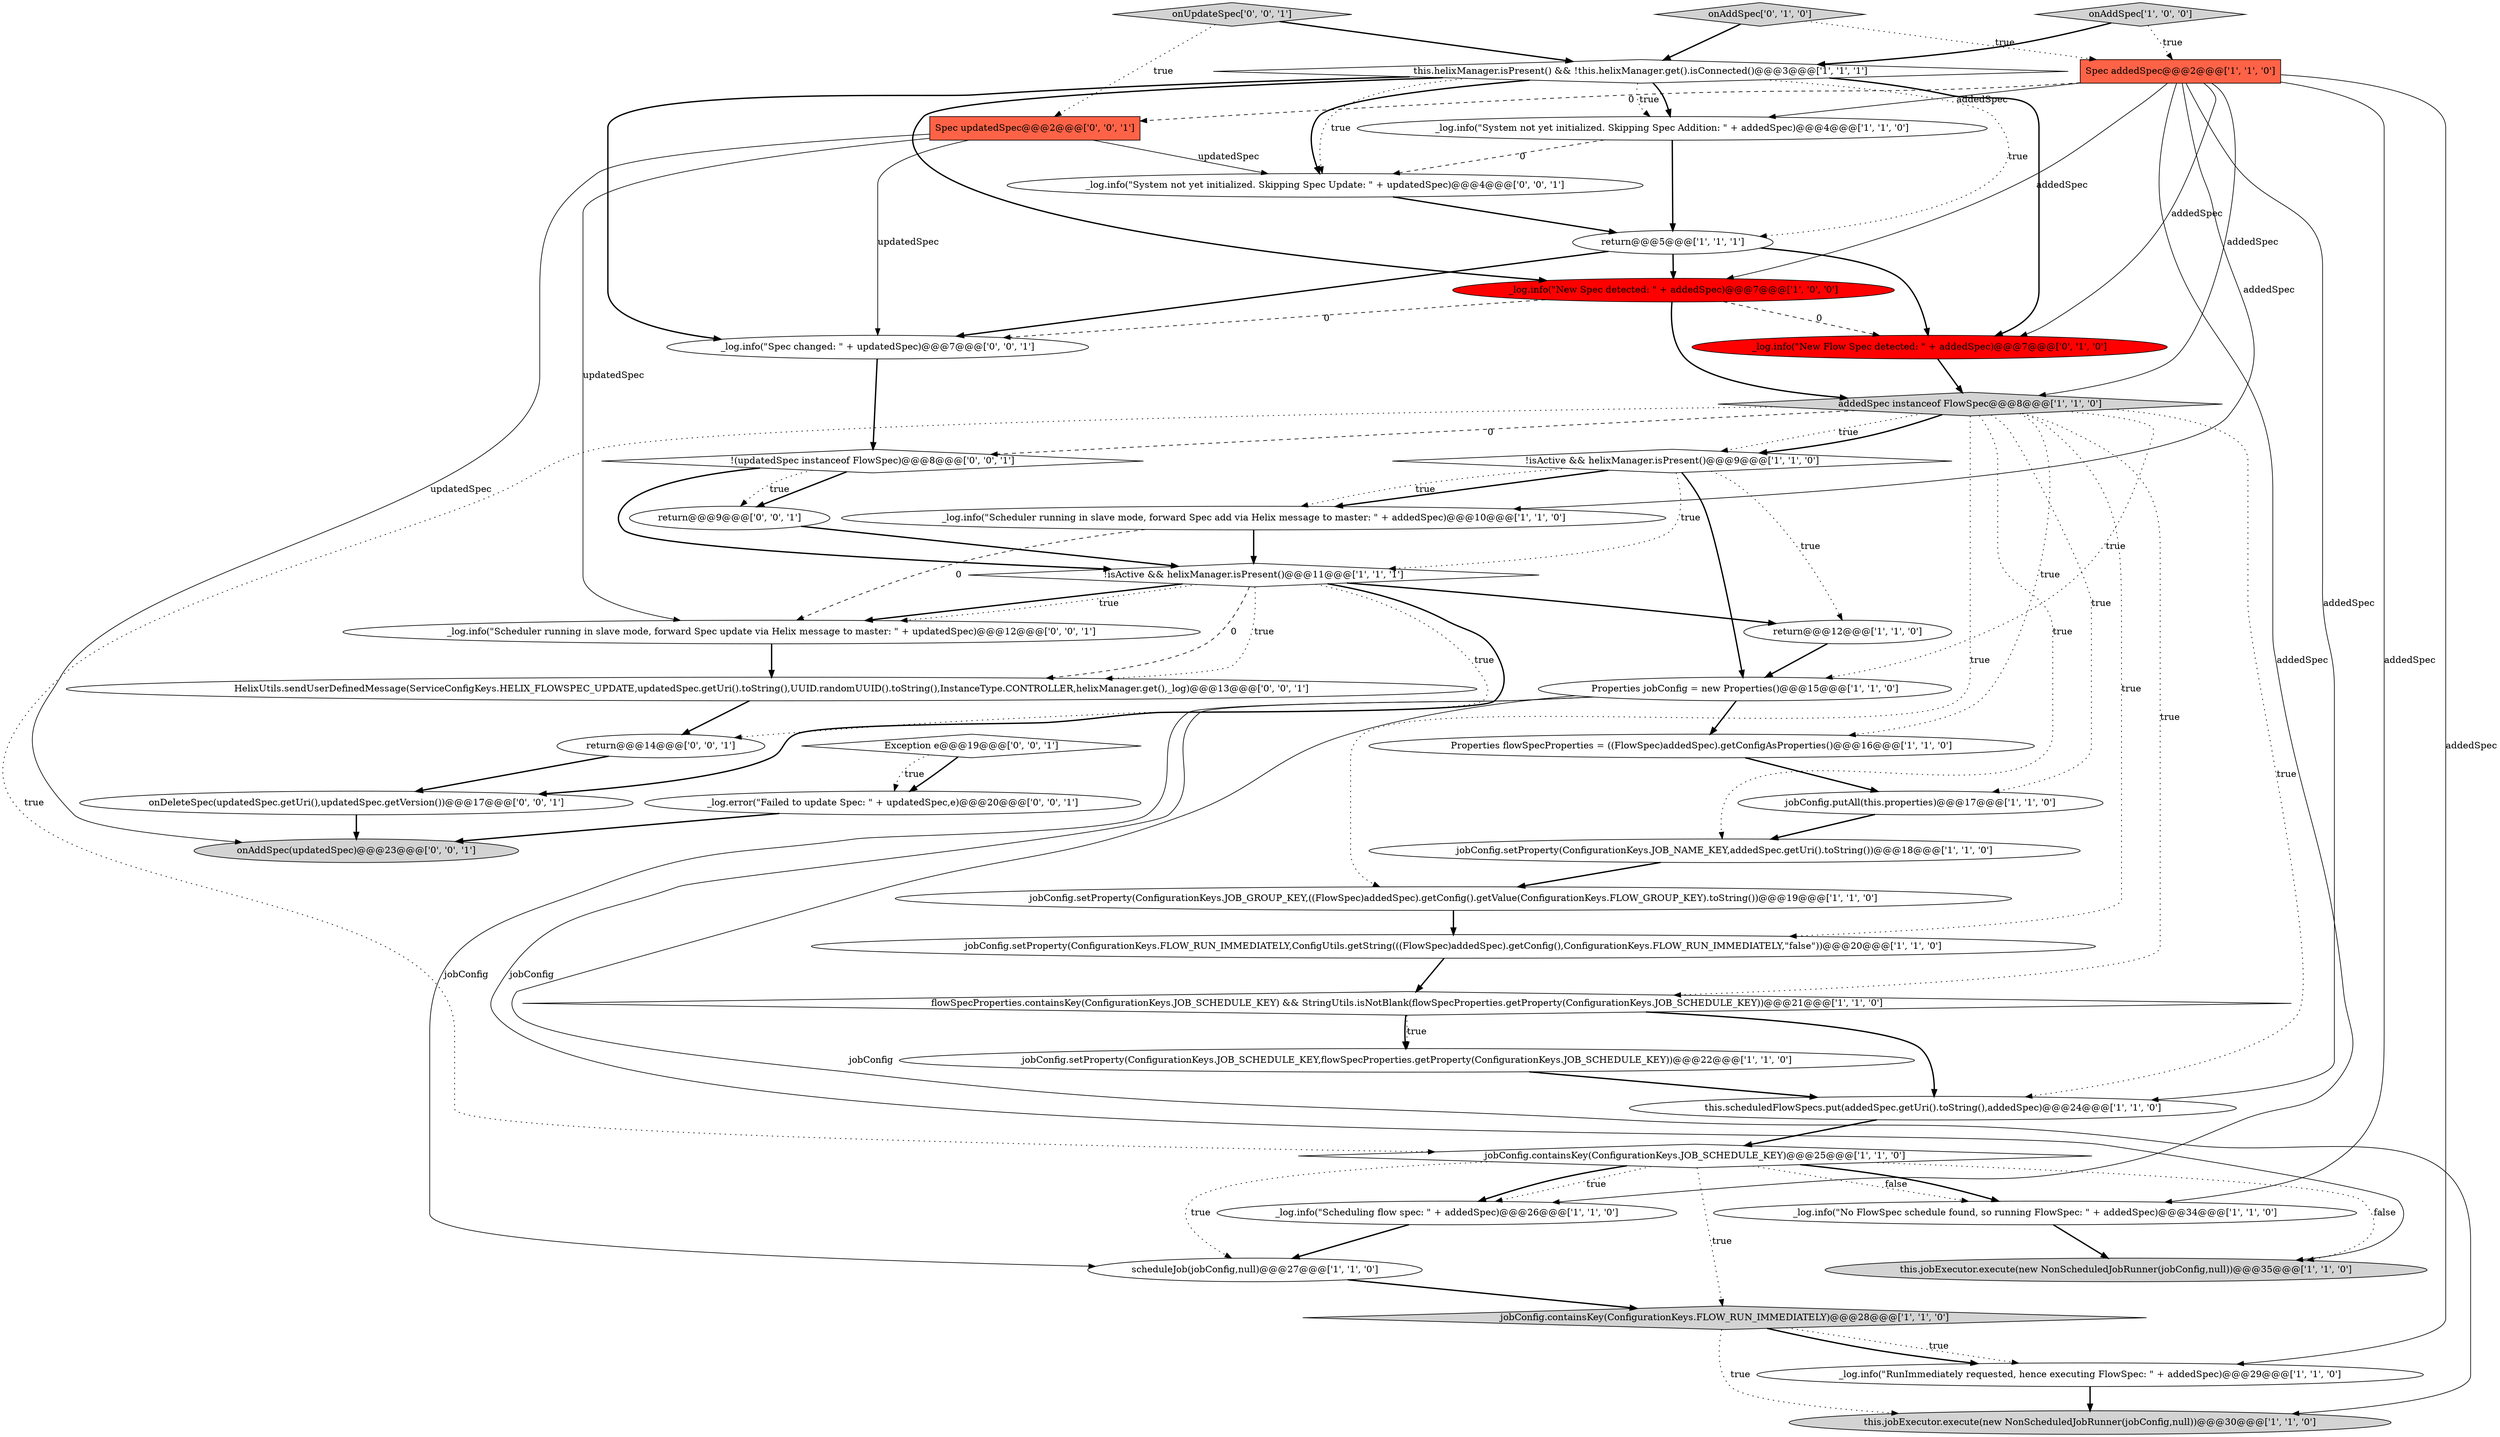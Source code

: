 digraph {
14 [style = filled, label = "_log.info(\"Scheduling flow spec: \" + addedSpec)@@@26@@@['1', '1', '0']", fillcolor = white, shape = ellipse image = "AAA0AAABBB1BBB"];
40 [style = filled, label = "_log.info(\"Scheduler running in slave mode, forward Spec update via Helix message to master: \" + updatedSpec)@@@12@@@['0', '0', '1']", fillcolor = white, shape = ellipse image = "AAA0AAABBB3BBB"];
6 [style = filled, label = "this.helixManager.isPresent() && !this.helixManager.get().isConnected()@@@3@@@['1', '1', '1']", fillcolor = white, shape = diamond image = "AAA0AAABBB1BBB"];
22 [style = filled, label = "jobConfig.containsKey(ConfigurationKeys.JOB_SCHEDULE_KEY)@@@25@@@['1', '1', '0']", fillcolor = white, shape = diamond image = "AAA0AAABBB1BBB"];
39 [style = filled, label = "!(updatedSpec instanceof FlowSpec)@@@8@@@['0', '0', '1']", fillcolor = white, shape = diamond image = "AAA0AAABBB3BBB"];
24 [style = filled, label = "return@@@12@@@['1', '1', '0']", fillcolor = white, shape = ellipse image = "AAA0AAABBB1BBB"];
30 [style = filled, label = "HelixUtils.sendUserDefinedMessage(ServiceConfigKeys.HELIX_FLOWSPEC_UPDATE,updatedSpec.getUri().toString(),UUID.randomUUID().toString(),InstanceType.CONTROLLER,helixManager.get(),_log)@@@13@@@['0', '0', '1']", fillcolor = white, shape = ellipse image = "AAA0AAABBB3BBB"];
35 [style = filled, label = "_log.error(\"Failed to update Spec: \" + updatedSpec,e)@@@20@@@['0', '0', '1']", fillcolor = white, shape = ellipse image = "AAA0AAABBB3BBB"];
32 [style = filled, label = "_log.info(\"Spec changed: \" + updatedSpec)@@@7@@@['0', '0', '1']", fillcolor = white, shape = ellipse image = "AAA0AAABBB3BBB"];
26 [style = filled, label = "jobConfig.setProperty(ConfigurationKeys.FLOW_RUN_IMMEDIATELY,ConfigUtils.getString(((FlowSpec)addedSpec).getConfig(),ConfigurationKeys.FLOW_RUN_IMMEDIATELY,\"false\"))@@@20@@@['1', '1', '0']", fillcolor = white, shape = ellipse image = "AAA0AAABBB1BBB"];
21 [style = filled, label = "jobConfig.setProperty(ConfigurationKeys.JOB_NAME_KEY,addedSpec.getUri().toString())@@@18@@@['1', '1', '0']", fillcolor = white, shape = ellipse image = "AAA0AAABBB1BBB"];
16 [style = filled, label = "addedSpec instanceof FlowSpec@@@8@@@['1', '1', '0']", fillcolor = lightgray, shape = diamond image = "AAA0AAABBB1BBB"];
5 [style = filled, label = "scheduleJob(jobConfig,null)@@@27@@@['1', '1', '0']", fillcolor = white, shape = ellipse image = "AAA0AAABBB1BBB"];
20 [style = filled, label = "_log.info(\"No FlowSpec schedule found, so running FlowSpec: \" + addedSpec)@@@34@@@['1', '1', '0']", fillcolor = white, shape = ellipse image = "AAA0AAABBB1BBB"];
28 [style = filled, label = "_log.info(\"New Flow Spec detected: \" + addedSpec)@@@7@@@['0', '1', '0']", fillcolor = red, shape = ellipse image = "AAA1AAABBB2BBB"];
33 [style = filled, label = "return@@@9@@@['0', '0', '1']", fillcolor = white, shape = ellipse image = "AAA0AAABBB3BBB"];
4 [style = filled, label = "flowSpecProperties.containsKey(ConfigurationKeys.JOB_SCHEDULE_KEY) && StringUtils.isNotBlank(flowSpecProperties.getProperty(ConfigurationKeys.JOB_SCHEDULE_KEY))@@@21@@@['1', '1', '0']", fillcolor = white, shape = diamond image = "AAA0AAABBB1BBB"];
19 [style = filled, label = "Spec addedSpec@@@2@@@['1', '1', '0']", fillcolor = tomato, shape = box image = "AAA0AAABBB1BBB"];
7 [style = filled, label = "Properties jobConfig = new Properties()@@@15@@@['1', '1', '0']", fillcolor = white, shape = ellipse image = "AAA0AAABBB1BBB"];
41 [style = filled, label = "return@@@14@@@['0', '0', '1']", fillcolor = white, shape = ellipse image = "AAA0AAABBB3BBB"];
42 [style = filled, label = "Exception e@@@19@@@['0', '0', '1']", fillcolor = white, shape = diamond image = "AAA0AAABBB3BBB"];
0 [style = filled, label = "return@@@5@@@['1', '1', '1']", fillcolor = white, shape = ellipse image = "AAA0AAABBB1BBB"];
1 [style = filled, label = "this.scheduledFlowSpecs.put(addedSpec.getUri().toString(),addedSpec)@@@24@@@['1', '1', '0']", fillcolor = white, shape = ellipse image = "AAA0AAABBB1BBB"];
12 [style = filled, label = "this.jobExecutor.execute(new NonScheduledJobRunner(jobConfig,null))@@@35@@@['1', '1', '0']", fillcolor = lightgray, shape = ellipse image = "AAA0AAABBB1BBB"];
25 [style = filled, label = "Properties flowSpecProperties = ((FlowSpec)addedSpec).getConfigAsProperties()@@@16@@@['1', '1', '0']", fillcolor = white, shape = ellipse image = "AAA0AAABBB1BBB"];
15 [style = filled, label = "_log.info(\"RunImmediately requested, hence executing FlowSpec: \" + addedSpec)@@@29@@@['1', '1', '0']", fillcolor = white, shape = ellipse image = "AAA0AAABBB1BBB"];
38 [style = filled, label = "onDeleteSpec(updatedSpec.getUri(),updatedSpec.getVersion())@@@17@@@['0', '0', '1']", fillcolor = white, shape = ellipse image = "AAA0AAABBB3BBB"];
13 [style = filled, label = "!isActive && helixManager.isPresent()@@@11@@@['1', '1', '1']", fillcolor = white, shape = diamond image = "AAA0AAABBB1BBB"];
10 [style = filled, label = "jobConfig.setProperty(ConfigurationKeys.JOB_GROUP_KEY,((FlowSpec)addedSpec).getConfig().getValue(ConfigurationKeys.FLOW_GROUP_KEY).toString())@@@19@@@['1', '1', '0']", fillcolor = white, shape = ellipse image = "AAA0AAABBB1BBB"];
31 [style = filled, label = "_log.info(\"System not yet initialized. Skipping Spec Update: \" + updatedSpec)@@@4@@@['0', '0', '1']", fillcolor = white, shape = ellipse image = "AAA0AAABBB3BBB"];
36 [style = filled, label = "onUpdateSpec['0', '0', '1']", fillcolor = lightgray, shape = diamond image = "AAA0AAABBB3BBB"];
17 [style = filled, label = "this.jobExecutor.execute(new NonScheduledJobRunner(jobConfig,null))@@@30@@@['1', '1', '0']", fillcolor = lightgray, shape = ellipse image = "AAA0AAABBB1BBB"];
9 [style = filled, label = "_log.info(\"Scheduler running in slave mode, forward Spec add via Helix message to master: \" + addedSpec)@@@10@@@['1', '1', '0']", fillcolor = white, shape = ellipse image = "AAA0AAABBB1BBB"];
3 [style = filled, label = "_log.info(\"System not yet initialized. Skipping Spec Addition: \" + addedSpec)@@@4@@@['1', '1', '0']", fillcolor = white, shape = ellipse image = "AAA0AAABBB1BBB"];
23 [style = filled, label = "jobConfig.containsKey(ConfigurationKeys.FLOW_RUN_IMMEDIATELY)@@@28@@@['1', '1', '0']", fillcolor = lightgray, shape = diamond image = "AAA0AAABBB1BBB"];
8 [style = filled, label = "jobConfig.setProperty(ConfigurationKeys.JOB_SCHEDULE_KEY,flowSpecProperties.getProperty(ConfigurationKeys.JOB_SCHEDULE_KEY))@@@22@@@['1', '1', '0']", fillcolor = white, shape = ellipse image = "AAA0AAABBB1BBB"];
37 [style = filled, label = "onAddSpec(updatedSpec)@@@23@@@['0', '0', '1']", fillcolor = lightgray, shape = ellipse image = "AAA0AAABBB3BBB"];
2 [style = filled, label = "!isActive && helixManager.isPresent()@@@9@@@['1', '1', '0']", fillcolor = white, shape = diamond image = "AAA0AAABBB1BBB"];
29 [style = filled, label = "onAddSpec['0', '1', '0']", fillcolor = lightgray, shape = diamond image = "AAA0AAABBB2BBB"];
11 [style = filled, label = "jobConfig.putAll(this.properties)@@@17@@@['1', '1', '0']", fillcolor = white, shape = ellipse image = "AAA0AAABBB1BBB"];
18 [style = filled, label = "onAddSpec['1', '0', '0']", fillcolor = lightgray, shape = diamond image = "AAA0AAABBB1BBB"];
27 [style = filled, label = "_log.info(\"New Spec detected: \" + addedSpec)@@@7@@@['1', '0', '0']", fillcolor = red, shape = ellipse image = "AAA1AAABBB1BBB"];
34 [style = filled, label = "Spec updatedSpec@@@2@@@['0', '0', '1']", fillcolor = tomato, shape = box image = "AAA0AAABBB3BBB"];
6->3 [style = bold, label=""];
21->10 [style = bold, label=""];
6->31 [style = dotted, label="true"];
7->12 [style = solid, label="jobConfig"];
13->41 [style = dotted, label="true"];
16->10 [style = dotted, label="true"];
22->14 [style = dotted, label="true"];
7->5 [style = solid, label="jobConfig"];
16->7 [style = dotted, label="true"];
8->1 [style = bold, label=""];
19->34 [style = dashed, label="0"];
29->6 [style = bold, label=""];
15->17 [style = bold, label=""];
35->37 [style = bold, label=""];
22->20 [style = dotted, label="false"];
19->27 [style = solid, label="addedSpec"];
4->8 [style = bold, label=""];
23->15 [style = dotted, label="true"];
6->0 [style = dotted, label="true"];
6->3 [style = dotted, label="true"];
23->17 [style = dotted, label="true"];
19->20 [style = solid, label="addedSpec"];
16->39 [style = dashed, label="0"];
6->32 [style = bold, label=""];
36->6 [style = bold, label=""];
19->16 [style = solid, label="addedSpec"];
30->41 [style = bold, label=""];
22->23 [style = dotted, label="true"];
5->23 [style = bold, label=""];
3->31 [style = dashed, label="0"];
2->24 [style = dotted, label="true"];
19->3 [style = solid, label="addedSpec"];
10->26 [style = bold, label=""];
13->40 [style = bold, label=""];
2->9 [style = bold, label=""];
27->16 [style = bold, label=""];
16->4 [style = dotted, label="true"];
26->4 [style = bold, label=""];
33->13 [style = bold, label=""];
3->0 [style = bold, label=""];
16->1 [style = dotted, label="true"];
22->20 [style = bold, label=""];
38->37 [style = bold, label=""];
19->1 [style = solid, label="addedSpec"];
16->21 [style = dotted, label="true"];
41->38 [style = bold, label=""];
7->17 [style = solid, label="jobConfig"];
22->12 [style = dotted, label="false"];
19->9 [style = solid, label="addedSpec"];
13->40 [style = dotted, label="true"];
16->25 [style = dotted, label="true"];
22->14 [style = bold, label=""];
19->28 [style = solid, label="addedSpec"];
16->11 [style = dotted, label="true"];
24->7 [style = bold, label=""];
29->19 [style = dotted, label="true"];
34->32 [style = solid, label="updatedSpec"];
34->40 [style = solid, label="updatedSpec"];
13->24 [style = bold, label=""];
39->13 [style = bold, label=""];
31->0 [style = bold, label=""];
11->21 [style = bold, label=""];
18->19 [style = dotted, label="true"];
23->15 [style = bold, label=""];
39->33 [style = bold, label=""];
22->5 [style = dotted, label="true"];
6->27 [style = bold, label=""];
13->30 [style = dotted, label="true"];
2->9 [style = dotted, label="true"];
18->6 [style = bold, label=""];
27->32 [style = dashed, label="0"];
40->30 [style = bold, label=""];
32->39 [style = bold, label=""];
4->1 [style = bold, label=""];
0->32 [style = bold, label=""];
14->5 [style = bold, label=""];
16->2 [style = dotted, label="true"];
34->37 [style = solid, label="updatedSpec"];
0->27 [style = bold, label=""];
19->14 [style = solid, label="addedSpec"];
4->8 [style = dotted, label="true"];
34->31 [style = solid, label="updatedSpec"];
16->22 [style = dotted, label="true"];
16->2 [style = bold, label=""];
28->16 [style = bold, label=""];
16->26 [style = dotted, label="true"];
1->22 [style = bold, label=""];
42->35 [style = bold, label=""];
9->40 [style = dashed, label="0"];
6->31 [style = bold, label=""];
25->11 [style = bold, label=""];
20->12 [style = bold, label=""];
19->15 [style = solid, label="addedSpec"];
27->28 [style = dashed, label="0"];
42->35 [style = dotted, label="true"];
13->38 [style = bold, label=""];
7->25 [style = bold, label=""];
2->7 [style = bold, label=""];
36->34 [style = dotted, label="true"];
13->30 [style = dashed, label="0"];
39->33 [style = dotted, label="true"];
2->13 [style = dotted, label="true"];
0->28 [style = bold, label=""];
6->28 [style = bold, label=""];
9->13 [style = bold, label=""];
}
